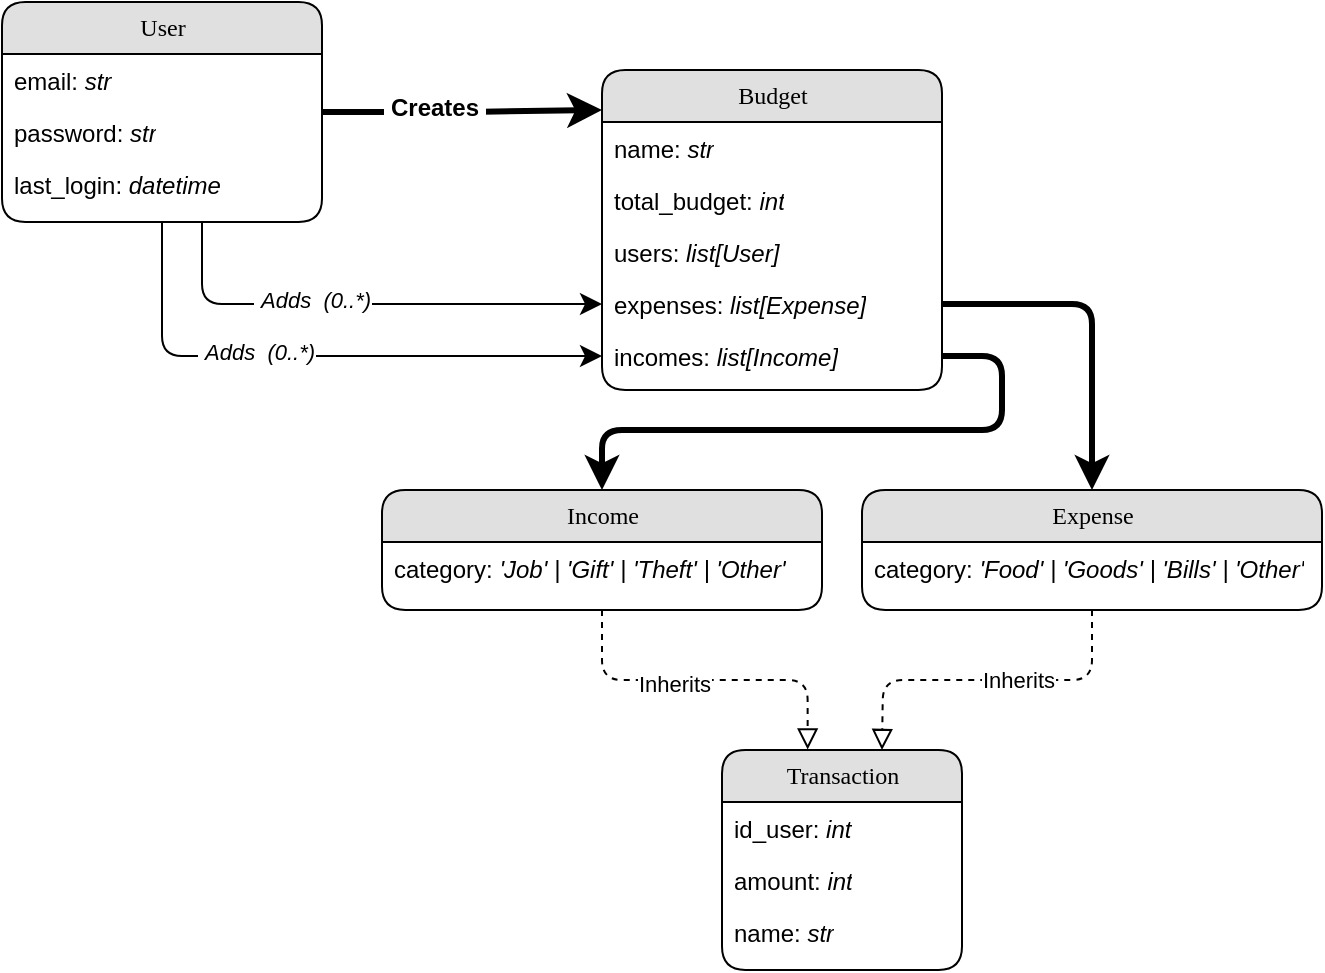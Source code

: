 <mxfile version="17.1.3" type="device"><diagram name="Page-1" id="b520641d-4fe3-3701-9064-5fc419738815"><mxGraphModel dx="2169" dy="586" grid="1" gridSize="10" guides="1" tooltips="1" connect="1" arrows="1" fold="1" page="1" pageScale="1" pageWidth="1100" pageHeight="850" background="none" math="0" shadow="0"><root><mxCell id="0"/><mxCell id="1" parent="0"/><mxCell id="21ea969265ad0168-6" value="User" style="swimlane;html=1;fontStyle=0;childLayout=stackLayout;horizontal=1;startSize=26;fillColor=#e0e0e0;horizontalStack=0;resizeParent=1;resizeLast=0;collapsible=1;marginBottom=0;swimlaneFillColor=#ffffff;align=center;rounded=1;shadow=0;comic=0;labelBackgroundColor=none;strokeWidth=1;fontFamily=Verdana;fontSize=12" parent="1" vertex="1"><mxGeometry x="-120" y="226" width="160" height="110" as="geometry"/></mxCell><mxCell id="21ea969265ad0168-7" value="email: &lt;i&gt;str&lt;/i&gt;" style="text;html=1;strokeColor=none;fillColor=none;spacingLeft=4;spacingRight=4;whiteSpace=wrap;overflow=hidden;rotatable=0;points=[[0,0.5],[1,0.5]];portConstraint=eastwest;" parent="21ea969265ad0168-6" vertex="1"><mxGeometry y="26" width="160" height="26" as="geometry"/></mxCell><mxCell id="21ea969265ad0168-8" value="password: &lt;i&gt;str&lt;/i&gt;" style="text;html=1;strokeColor=none;fillColor=none;spacingLeft=4;spacingRight=4;whiteSpace=wrap;overflow=hidden;rotatable=0;points=[[0,0.5],[1,0.5]];portConstraint=eastwest;" parent="21ea969265ad0168-6" vertex="1"><mxGeometry y="52" width="160" height="26" as="geometry"/></mxCell><mxCell id="21ea969265ad0168-9" value="last_login: &lt;i&gt;datetime&lt;/i&gt;" style="text;html=1;strokeColor=none;fillColor=none;spacingLeft=4;spacingRight=4;whiteSpace=wrap;overflow=hidden;rotatable=0;points=[[0,0.5],[1,0.5]];portConstraint=eastwest;" parent="21ea969265ad0168-6" vertex="1"><mxGeometry y="78" width="160" height="26" as="geometry"/></mxCell><mxCell id="21ea969265ad0168-14" value="Budget" style="swimlane;html=1;fontStyle=0;childLayout=stackLayout;horizontal=1;startSize=26;fillColor=#e0e0e0;horizontalStack=0;resizeParent=1;resizeLast=0;collapsible=1;marginBottom=0;swimlaneFillColor=#ffffff;align=center;rounded=1;shadow=0;comic=0;labelBackgroundColor=none;strokeWidth=1;fontFamily=Verdana;fontSize=12" parent="1" vertex="1"><mxGeometry x="180" y="260" width="170" height="160" as="geometry"/></mxCell><mxCell id="5D2JpH8p2NRX_qdHgIJx-4" value="name: &lt;i&gt;str&lt;/i&gt;" style="text;html=1;strokeColor=none;fillColor=none;spacingLeft=4;spacingRight=4;whiteSpace=wrap;overflow=hidden;rotatable=0;points=[[0,0.5],[1,0.5]];portConstraint=eastwest;" vertex="1" parent="21ea969265ad0168-14"><mxGeometry y="26" width="170" height="26" as="geometry"/></mxCell><mxCell id="21ea969265ad0168-16" value="total_budget: &lt;i&gt;int&lt;/i&gt;" style="text;html=1;strokeColor=none;fillColor=none;spacingLeft=4;spacingRight=4;whiteSpace=wrap;overflow=hidden;rotatable=0;points=[[0,0.5],[1,0.5]];portConstraint=eastwest;" parent="21ea969265ad0168-14" vertex="1"><mxGeometry y="52" width="170" height="26" as="geometry"/></mxCell><mxCell id="21ea969265ad0168-17" value="users: &lt;i&gt;list[User]&lt;/i&gt;" style="text;html=1;strokeColor=none;fillColor=none;spacingLeft=4;spacingRight=4;whiteSpace=wrap;overflow=hidden;rotatable=0;points=[[0,0.5],[1,0.5]];portConstraint=eastwest;" parent="21ea969265ad0168-14" vertex="1"><mxGeometry y="78" width="170" height="26" as="geometry"/></mxCell><mxCell id="5D2JpH8p2NRX_qdHgIJx-1" value="expenses: &lt;i&gt;list[Expense]&lt;/i&gt;" style="text;html=1;strokeColor=none;fillColor=none;spacingLeft=4;spacingRight=4;whiteSpace=wrap;overflow=hidden;rotatable=0;points=[[0,0.5],[1,0.5]];portConstraint=eastwest;" vertex="1" parent="21ea969265ad0168-14"><mxGeometry y="104" width="170" height="26" as="geometry"/></mxCell><mxCell id="5D2JpH8p2NRX_qdHgIJx-2" value="incomes: &lt;i&gt;list[Income]&lt;/i&gt;" style="text;html=1;strokeColor=none;fillColor=none;spacingLeft=4;spacingRight=4;whiteSpace=wrap;overflow=hidden;rotatable=0;points=[[0,0.5],[1,0.5]];portConstraint=eastwest;" vertex="1" parent="21ea969265ad0168-14"><mxGeometry y="130" width="170" height="26" as="geometry"/></mxCell><mxCell id="21ea969265ad0168-18" value="Transaction" style="swimlane;html=1;fontStyle=0;childLayout=stackLayout;horizontal=1;startSize=26;fillColor=#e0e0e0;horizontalStack=0;resizeParent=1;resizeLast=0;collapsible=1;marginBottom=0;swimlaneFillColor=#ffffff;align=center;rounded=1;shadow=0;comic=0;labelBackgroundColor=none;strokeWidth=1;fontFamily=Verdana;fontSize=12" parent="1" vertex="1"><mxGeometry x="240" y="600" width="120" height="110" as="geometry"/></mxCell><mxCell id="21ea969265ad0168-19" value="id_user: &lt;i&gt;int&lt;/i&gt;" style="text;html=1;strokeColor=none;fillColor=none;spacingLeft=4;spacingRight=4;whiteSpace=wrap;overflow=hidden;rotatable=0;points=[[0,0.5],[1,0.5]];portConstraint=eastwest;" parent="21ea969265ad0168-18" vertex="1"><mxGeometry y="26" width="120" height="26" as="geometry"/></mxCell><mxCell id="21ea969265ad0168-20" value="amount: &lt;i&gt;int&lt;/i&gt;" style="text;html=1;strokeColor=none;fillColor=none;spacingLeft=4;spacingRight=4;whiteSpace=wrap;overflow=hidden;rotatable=0;points=[[0,0.5],[1,0.5]];portConstraint=eastwest;" parent="21ea969265ad0168-18" vertex="1"><mxGeometry y="52" width="120" height="26" as="geometry"/></mxCell><mxCell id="21ea969265ad0168-51" value="name: &lt;i&gt;str&lt;/i&gt;" style="text;html=1;strokeColor=none;fillColor=none;spacingLeft=4;spacingRight=4;whiteSpace=wrap;overflow=hidden;rotatable=0;points=[[0,0.5],[1,0.5]];portConstraint=eastwest;" parent="21ea969265ad0168-18" vertex="1"><mxGeometry y="78" width="120" height="26" as="geometry"/></mxCell><mxCell id="21ea969265ad0168-36" style="edgeStyle=orthogonalEdgeStyle;html=1;labelBackgroundColor=none;startFill=0;startSize=8;endFill=1;endSize=8;fontFamily=Verdana;fontSize=12;entryX=0;entryY=0.5;entryDx=0;entryDy=0;fontStyle=1;strokeWidth=3;" parent="1" source="21ea969265ad0168-6" edge="1"><mxGeometry relative="1" as="geometry"><mxPoint x="180" y="280.0" as="targetPoint"/></mxGeometry></mxCell><mxCell id="5D2JpH8p2NRX_qdHgIJx-3" value="&lt;b&gt;&lt;font style=&quot;font-size: 12px&quot;&gt;&amp;nbsp;Creates&amp;nbsp;&lt;/font&gt;&lt;/b&gt;" style="edgeLabel;html=1;align=center;verticalAlign=middle;resizable=0;points=[];" vertex="1" connectable="0" parent="21ea969265ad0168-36"><mxGeometry x="-0.209" y="2" relative="1" as="geometry"><mxPoint as="offset"/></mxGeometry></mxCell><mxCell id="21ea969265ad0168-42" style="edgeStyle=orthogonalEdgeStyle;html=1;exitX=1;exitY=0.5;entryX=0.5;entryY=0;labelBackgroundColor=none;startFill=0;startSize=8;endFill=1;endSize=8;fontFamily=Verdana;fontSize=12;exitDx=0;exitDy=0;entryDx=0;entryDy=0;strokeWidth=3;" parent="1" source="5D2JpH8p2NRX_qdHgIJx-1" target="5D2JpH8p2NRX_qdHgIJx-10" edge="1"><mxGeometry relative="1" as="geometry"><Array as="points"><mxPoint x="425" y="377"/></Array><mxPoint x="560.0" y="331.0" as="targetPoint"/></mxGeometry></mxCell><mxCell id="5D2JpH8p2NRX_qdHgIJx-5" value="Income" style="swimlane;html=1;fontStyle=0;childLayout=stackLayout;horizontal=1;startSize=26;fillColor=#e0e0e0;horizontalStack=0;resizeParent=1;resizeLast=0;collapsible=1;marginBottom=0;swimlaneFillColor=#ffffff;align=center;rounded=1;shadow=0;comic=0;labelBackgroundColor=none;strokeWidth=1;fontFamily=Verdana;fontSize=12" vertex="1" parent="1"><mxGeometry x="70" y="470" width="220" height="60" as="geometry"/></mxCell><mxCell id="5D2JpH8p2NRX_qdHgIJx-9" value="category: &lt;i&gt;'Job' | 'Gift' | 'Theft' | 'Other'&lt;/i&gt;" style="text;html=1;strokeColor=none;fillColor=none;spacingLeft=4;spacingRight=4;whiteSpace=wrap;overflow=hidden;rotatable=0;points=[[0,0.5],[1,0.5]];portConstraint=eastwest;" vertex="1" parent="5D2JpH8p2NRX_qdHgIJx-5"><mxGeometry y="26" width="220" height="26" as="geometry"/></mxCell><mxCell id="5D2JpH8p2NRX_qdHgIJx-10" value="Expense" style="swimlane;html=1;fontStyle=0;childLayout=stackLayout;horizontal=1;startSize=26;fillColor=#e0e0e0;horizontalStack=0;resizeParent=1;resizeLast=0;collapsible=1;marginBottom=0;swimlaneFillColor=#ffffff;align=center;rounded=1;shadow=0;comic=0;labelBackgroundColor=none;strokeWidth=1;fontFamily=Verdana;fontSize=12" vertex="1" parent="1"><mxGeometry x="310" y="470" width="230" height="60" as="geometry"/></mxCell><mxCell id="5D2JpH8p2NRX_qdHgIJx-11" value="category: &lt;i&gt;'Food' | 'Goods' | 'Bills' | 'Other'&lt;/i&gt;" style="text;html=1;strokeColor=none;fillColor=none;spacingLeft=4;spacingRight=4;whiteSpace=wrap;overflow=hidden;rotatable=0;points=[[0,0.5],[1,0.5]];portConstraint=eastwest;" vertex="1" parent="5D2JpH8p2NRX_qdHgIJx-10"><mxGeometry y="26" width="230" height="26" as="geometry"/></mxCell><mxCell id="5D2JpH8p2NRX_qdHgIJx-12" style="edgeStyle=orthogonalEdgeStyle;html=1;labelBackgroundColor=none;startFill=0;startSize=8;endFill=0;endSize=8;fontFamily=Verdana;fontSize=12;entryX=0.357;entryY=-0.002;entryDx=0;entryDy=0;exitX=0.5;exitY=1;exitDx=0;exitDy=0;endArrow=block;dashed=1;entryPerimeter=0;" edge="1" parent="1" source="5D2JpH8p2NRX_qdHgIJx-5" target="21ea969265ad0168-18"><mxGeometry relative="1" as="geometry"><mxPoint x="650.0" y="500" as="sourcePoint"/><mxPoint x="650.0" y="280.0" as="targetPoint"/></mxGeometry></mxCell><mxCell id="5D2JpH8p2NRX_qdHgIJx-15" value="Inherits" style="edgeLabel;html=1;align=center;verticalAlign=middle;resizable=0;points=[];" vertex="1" connectable="0" parent="5D2JpH8p2NRX_qdHgIJx-12"><mxGeometry x="-0.178" y="-2" relative="1" as="geometry"><mxPoint as="offset"/></mxGeometry></mxCell><mxCell id="5D2JpH8p2NRX_qdHgIJx-13" style="edgeStyle=orthogonalEdgeStyle;html=1;labelBackgroundColor=none;startFill=0;startSize=8;endFill=0;endSize=8;fontFamily=Verdana;fontSize=12;exitX=0.5;exitY=1;exitDx=0;exitDy=0;endArrow=block;dashed=1;" edge="1" parent="1" source="5D2JpH8p2NRX_qdHgIJx-10"><mxGeometry relative="1" as="geometry"><mxPoint x="190" y="540" as="sourcePoint"/><mxPoint x="320" y="600" as="targetPoint"/></mxGeometry></mxCell><mxCell id="5D2JpH8p2NRX_qdHgIJx-14" value="Inherits" style="edgeLabel;html=1;align=center;verticalAlign=middle;resizable=0;points=[];" vertex="1" connectable="0" parent="5D2JpH8p2NRX_qdHgIJx-13"><mxGeometry x="-0.169" relative="1" as="geometry"><mxPoint as="offset"/></mxGeometry></mxCell><mxCell id="5D2JpH8p2NRX_qdHgIJx-16" style="edgeStyle=orthogonalEdgeStyle;html=1;labelBackgroundColor=none;startFill=0;startSize=8;endFill=1;endSize=8;fontFamily=Verdana;fontSize=12;exitX=1;exitY=0.5;exitDx=0;exitDy=0;entryX=0.5;entryY=0;entryDx=0;entryDy=0;strokeWidth=3;" edge="1" parent="1" source="5D2JpH8p2NRX_qdHgIJx-2" target="5D2JpH8p2NRX_qdHgIJx-5"><mxGeometry relative="1" as="geometry"><Array as="points"><mxPoint x="380" y="403"/><mxPoint x="380" y="440"/><mxPoint x="180" y="440"/></Array><mxPoint x="330" y="393.0" as="sourcePoint"/><mxPoint x="458.034" y="450" as="targetPoint"/></mxGeometry></mxCell><mxCell id="5D2JpH8p2NRX_qdHgIJx-22" style="edgeStyle=orthogonalEdgeStyle;html=1;labelBackgroundColor=none;startFill=0;startSize=8;endFill=1;endSize=8;fontFamily=Verdana;fontSize=12;entryX=0;entryY=0.5;entryDx=0;entryDy=0;" edge="1" parent="1" target="5D2JpH8p2NRX_qdHgIJx-1"><mxGeometry relative="1" as="geometry"><mxPoint x="-20" y="336" as="sourcePoint"/><mxPoint x="140" y="360.0" as="targetPoint"/><Array as="points"><mxPoint x="-20" y="336"/><mxPoint x="-20" y="384"/></Array></mxGeometry></mxCell><mxCell id="5D2JpH8p2NRX_qdHgIJx-23" value="&lt;i&gt;&amp;nbsp;Adds&amp;nbsp; (0..*)&lt;/i&gt;" style="edgeLabel;html=1;align=center;verticalAlign=middle;resizable=0;points=[];" vertex="1" connectable="0" parent="5D2JpH8p2NRX_qdHgIJx-22"><mxGeometry x="-0.209" y="2" relative="1" as="geometry"><mxPoint as="offset"/></mxGeometry></mxCell><mxCell id="5D2JpH8p2NRX_qdHgIJx-24" style="edgeStyle=orthogonalEdgeStyle;html=1;labelBackgroundColor=none;startFill=0;startSize=8;endFill=1;endSize=8;fontFamily=Verdana;fontSize=12;exitX=0.5;exitY=1;exitDx=0;exitDy=0;entryX=0;entryY=0.5;entryDx=0;entryDy=0;" edge="1" parent="1" source="21ea969265ad0168-6" target="5D2JpH8p2NRX_qdHgIJx-2"><mxGeometry relative="1" as="geometry"><mxPoint x="10" y="346" as="sourcePoint"/><mxPoint x="150" y="400" as="targetPoint"/><Array as="points"><mxPoint x="-40" y="403"/></Array></mxGeometry></mxCell><mxCell id="5D2JpH8p2NRX_qdHgIJx-25" value="&lt;i&gt;&amp;nbsp;Adds&amp;nbsp; (0..*)&lt;/i&gt;" style="edgeLabel;html=1;align=center;verticalAlign=middle;resizable=0;points=[];" vertex="1" connectable="0" parent="5D2JpH8p2NRX_qdHgIJx-24"><mxGeometry x="-0.209" y="2" relative="1" as="geometry"><mxPoint as="offset"/></mxGeometry></mxCell></root></mxGraphModel></diagram></mxfile>